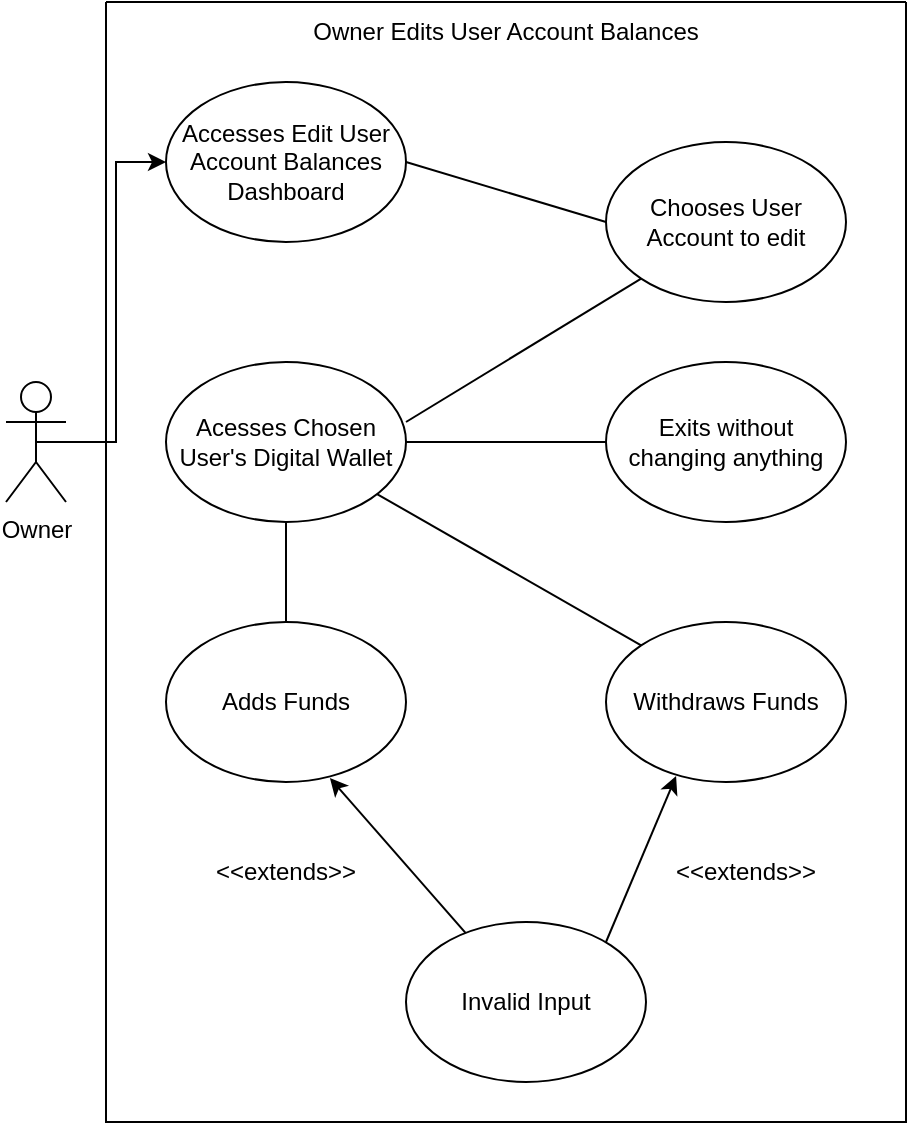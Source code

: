 <mxfile version="17.4.4" type="device"><diagram id="zyQfpXG8LNlHqgdNuwoS" name="Page-1"><mxGraphModel dx="868" dy="463" grid="1" gridSize="10" guides="1" tooltips="1" connect="1" arrows="1" fold="1" page="1" pageScale="1" pageWidth="850" pageHeight="1100" math="0" shadow="0"><root><mxCell id="0"/><mxCell id="1" parent="0"/><mxCell id="26XiJ2hvaLk_BYSbFhB4-22" style="edgeStyle=orthogonalEdgeStyle;rounded=0;orthogonalLoop=1;jettySize=auto;html=1;exitX=0.5;exitY=0.5;exitDx=0;exitDy=0;exitPerimeter=0;entryX=0;entryY=0.5;entryDx=0;entryDy=0;" edge="1" parent="1" source="26XiJ2hvaLk_BYSbFhB4-1" target="26XiJ2hvaLk_BYSbFhB4-2"><mxGeometry relative="1" as="geometry"/></mxCell><mxCell id="26XiJ2hvaLk_BYSbFhB4-1" value="Owner" style="shape=umlActor;verticalLabelPosition=bottom;verticalAlign=top;html=1;outlineConnect=0;" vertex="1" parent="1"><mxGeometry x="80" y="280" width="30" height="60" as="geometry"/></mxCell><mxCell id="26XiJ2hvaLk_BYSbFhB4-2" value="Accesses Edit User Account Balances Dashboard" style="ellipse;whiteSpace=wrap;html=1;" vertex="1" parent="1"><mxGeometry x="160" y="130" width="120" height="80" as="geometry"/></mxCell><mxCell id="26XiJ2hvaLk_BYSbFhB4-3" value="Chooses User Account to edit" style="ellipse;whiteSpace=wrap;html=1;" vertex="1" parent="1"><mxGeometry x="380" y="160" width="120" height="80" as="geometry"/></mxCell><mxCell id="26XiJ2hvaLk_BYSbFhB4-4" value="Acesses Chosen User's Digital Wallet" style="ellipse;whiteSpace=wrap;html=1;" vertex="1" parent="1"><mxGeometry x="160" y="270" width="120" height="80" as="geometry"/></mxCell><mxCell id="26XiJ2hvaLk_BYSbFhB4-5" value="Adds Funds" style="ellipse;whiteSpace=wrap;html=1;" vertex="1" parent="1"><mxGeometry x="160" y="400" width="120" height="80" as="geometry"/></mxCell><mxCell id="26XiJ2hvaLk_BYSbFhB4-6" value="Withdraws Funds" style="ellipse;whiteSpace=wrap;html=1;" vertex="1" parent="1"><mxGeometry x="380" y="400" width="120" height="80" as="geometry"/></mxCell><mxCell id="26XiJ2hvaLk_BYSbFhB4-7" value="" style="endArrow=none;html=1;rounded=0;exitX=0;exitY=0;exitDx=0;exitDy=0;" edge="1" parent="1" source="26XiJ2hvaLk_BYSbFhB4-6" target="26XiJ2hvaLk_BYSbFhB4-4"><mxGeometry width="50" height="50" relative="1" as="geometry"><mxPoint x="170" y="330" as="sourcePoint"/><mxPoint x="220" y="280" as="targetPoint"/></mxGeometry></mxCell><mxCell id="26XiJ2hvaLk_BYSbFhB4-8" value="" style="endArrow=none;html=1;rounded=0;entryX=0.5;entryY=1;entryDx=0;entryDy=0;" edge="1" parent="1" target="26XiJ2hvaLk_BYSbFhB4-4"><mxGeometry width="50" height="50" relative="1" as="geometry"><mxPoint x="220" y="400" as="sourcePoint"/><mxPoint x="150" y="280" as="targetPoint"/></mxGeometry></mxCell><mxCell id="26XiJ2hvaLk_BYSbFhB4-9" value="Invalid Input" style="ellipse;whiteSpace=wrap;html=1;" vertex="1" parent="1"><mxGeometry x="280" y="550" width="120" height="80" as="geometry"/></mxCell><mxCell id="26XiJ2hvaLk_BYSbFhB4-10" value="" style="endArrow=classic;html=1;rounded=0;entryX=0.683;entryY=0.975;entryDx=0;entryDy=0;entryPerimeter=0;" edge="1" parent="1" source="26XiJ2hvaLk_BYSbFhB4-9" target="26XiJ2hvaLk_BYSbFhB4-5"><mxGeometry width="50" height="50" relative="1" as="geometry"><mxPoint x="140" y="480" as="sourcePoint"/><mxPoint x="190" y="430" as="targetPoint"/></mxGeometry></mxCell><mxCell id="26XiJ2hvaLk_BYSbFhB4-11" value="" style="endArrow=classic;html=1;rounded=0;entryX=0.292;entryY=0.963;entryDx=0;entryDy=0;entryPerimeter=0;" edge="1" parent="1" target="26XiJ2hvaLk_BYSbFhB4-6"><mxGeometry width="50" height="50" relative="1" as="geometry"><mxPoint x="380" y="560" as="sourcePoint"/><mxPoint x="300" y="450" as="targetPoint"/></mxGeometry></mxCell><mxCell id="26XiJ2hvaLk_BYSbFhB4-12" value="&amp;lt;&amp;lt;extends&amp;gt;&amp;gt;" style="text;html=1;strokeColor=none;fillColor=none;align=center;verticalAlign=middle;whiteSpace=wrap;rounded=0;" vertex="1" parent="1"><mxGeometry x="410" y="510" width="80" height="30" as="geometry"/></mxCell><mxCell id="26XiJ2hvaLk_BYSbFhB4-13" value="&amp;lt;&amp;lt;extends&amp;gt;&amp;gt;" style="text;html=1;strokeColor=none;fillColor=none;align=center;verticalAlign=middle;whiteSpace=wrap;rounded=0;" vertex="1" parent="1"><mxGeometry x="180" y="510" width="80" height="30" as="geometry"/></mxCell><mxCell id="26XiJ2hvaLk_BYSbFhB4-14" value="" style="endArrow=none;html=1;rounded=0;entryX=0;entryY=0.5;entryDx=0;entryDy=0;exitX=1;exitY=0.5;exitDx=0;exitDy=0;" edge="1" parent="1" source="26XiJ2hvaLk_BYSbFhB4-2" target="26XiJ2hvaLk_BYSbFhB4-3"><mxGeometry width="50" height="50" relative="1" as="geometry"><mxPoint x="290" y="230" as="sourcePoint"/><mxPoint x="340" y="180" as="targetPoint"/></mxGeometry></mxCell><mxCell id="26XiJ2hvaLk_BYSbFhB4-15" value="" style="endArrow=none;html=1;rounded=0;entryX=0;entryY=1;entryDx=0;entryDy=0;exitX=1;exitY=0.375;exitDx=0;exitDy=0;exitPerimeter=0;" edge="1" parent="1" source="26XiJ2hvaLk_BYSbFhB4-4" target="26XiJ2hvaLk_BYSbFhB4-3"><mxGeometry width="50" height="50" relative="1" as="geometry"><mxPoint x="400" y="440" as="sourcePoint"/><mxPoint x="450" y="390" as="targetPoint"/></mxGeometry></mxCell><mxCell id="26XiJ2hvaLk_BYSbFhB4-17" value="Exits without changing anything" style="ellipse;whiteSpace=wrap;html=1;" vertex="1" parent="1"><mxGeometry x="380" y="270" width="120" height="80" as="geometry"/></mxCell><mxCell id="26XiJ2hvaLk_BYSbFhB4-18" value="" style="endArrow=none;html=1;rounded=0;exitX=1;exitY=0.5;exitDx=0;exitDy=0;entryX=0;entryY=0.5;entryDx=0;entryDy=0;" edge="1" parent="1" source="26XiJ2hvaLk_BYSbFhB4-4" target="26XiJ2hvaLk_BYSbFhB4-17"><mxGeometry width="50" height="50" relative="1" as="geometry"><mxPoint x="315" y="335" as="sourcePoint"/><mxPoint x="365" y="285" as="targetPoint"/></mxGeometry></mxCell><mxCell id="26XiJ2hvaLk_BYSbFhB4-19" value="" style="swimlane;startSize=0;" vertex="1" parent="1"><mxGeometry x="130" y="90" width="400" height="560" as="geometry"/></mxCell><mxCell id="26XiJ2hvaLk_BYSbFhB4-20" value="Owner Edits User Account Balances" style="text;html=1;strokeColor=none;fillColor=none;align=center;verticalAlign=middle;whiteSpace=wrap;rounded=0;" vertex="1" parent="26XiJ2hvaLk_BYSbFhB4-19"><mxGeometry x="95" width="210" height="30" as="geometry"/></mxCell></root></mxGraphModel></diagram></mxfile>